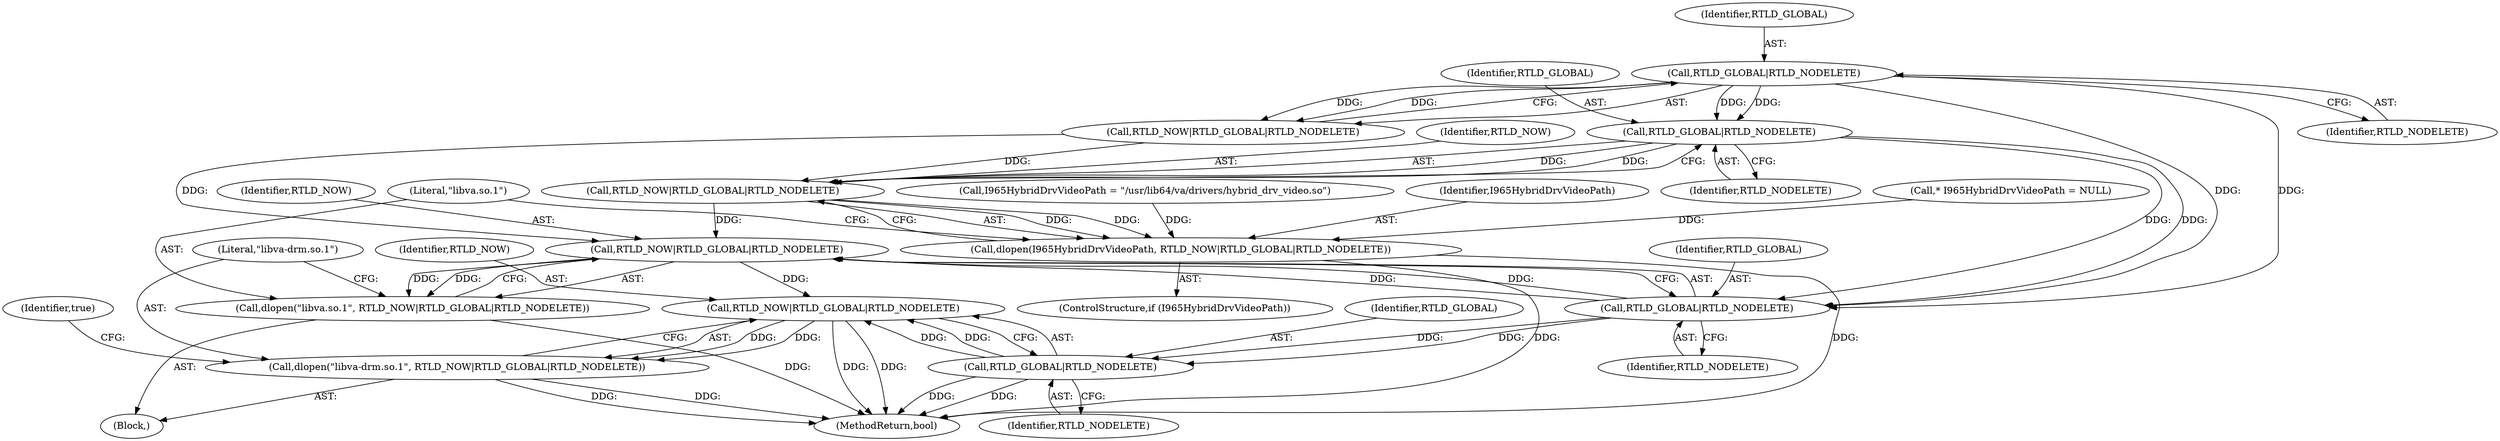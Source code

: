 digraph "1_Chrome_27c68f543e5eba779902447445dfb05ec3f5bf75_9@del" {
"1000162" [label="(Call,RTLD_GLOBAL|RTLD_NODELETE)"];
"1000153" [label="(Call,RTLD_GLOBAL|RTLD_NODELETE)"];
"1000160" [label="(Call,RTLD_NOW|RTLD_GLOBAL|RTLD_NODELETE)"];
"1000158" [label="(Call,dlopen(I965HybridDrvVideoPath, RTLD_NOW|RTLD_GLOBAL|RTLD_NODELETE))"];
"1000167" [label="(Call,RTLD_NOW|RTLD_GLOBAL|RTLD_NODELETE)"];
"1000165" [label="(Call,dlopen(\"libva.so.1\", RTLD_NOW|RTLD_GLOBAL|RTLD_NODELETE))"];
"1000174" [label="(Call,RTLD_NOW|RTLD_GLOBAL|RTLD_NODELETE)"];
"1000172" [label="(Call,dlopen(\"libva-drm.so.1\", RTLD_NOW|RTLD_GLOBAL|RTLD_NODELETE))"];
"1000169" [label="(Call,RTLD_GLOBAL|RTLD_NODELETE)"];
"1000176" [label="(Call,RTLD_GLOBAL|RTLD_NODELETE)"];
"1000173" [label="(Literal,\"libva-drm.so.1\")"];
"1000169" [label="(Call,RTLD_GLOBAL|RTLD_NODELETE)"];
"1000176" [label="(Call,RTLD_GLOBAL|RTLD_NODELETE)"];
"1000163" [label="(Identifier,RTLD_GLOBAL)"];
"1000130" [label="(Call,* I965HybridDrvVideoPath = NULL)"];
"1000170" [label="(Identifier,RTLD_GLOBAL)"];
"1000168" [label="(Identifier,RTLD_NOW)"];
"1000162" [label="(Call,RTLD_GLOBAL|RTLD_NODELETE)"];
"1000172" [label="(Call,dlopen(\"libva-drm.so.1\", RTLD_NOW|RTLD_GLOBAL|RTLD_NODELETE))"];
"1000153" [label="(Call,RTLD_GLOBAL|RTLD_NODELETE)"];
"1000175" [label="(Identifier,RTLD_NOW)"];
"1000181" [label="(MethodReturn,bool)"];
"1000124" [label="(Block,)"];
"1000160" [label="(Call,RTLD_NOW|RTLD_GLOBAL|RTLD_NODELETE)"];
"1000171" [label="(Identifier,RTLD_NODELETE)"];
"1000164" [label="(Identifier,RTLD_NODELETE)"];
"1000151" [label="(Call,RTLD_NOW|RTLD_GLOBAL|RTLD_NODELETE)"];
"1000161" [label="(Identifier,RTLD_NOW)"];
"1000156" [label="(ControlStructure,if (I965HybridDrvVideoPath))"];
"1000166" [label="(Literal,\"libva.so.1\")"];
"1000167" [label="(Call,RTLD_NOW|RTLD_GLOBAL|RTLD_NODELETE)"];
"1000154" [label="(Identifier,RTLD_GLOBAL)"];
"1000180" [label="(Identifier,true)"];
"1000139" [label="(Call,I965HybridDrvVideoPath = \"/usr/lib64/va/drivers/hybrid_drv_video.so\")"];
"1000177" [label="(Identifier,RTLD_GLOBAL)"];
"1000159" [label="(Identifier,I965HybridDrvVideoPath)"];
"1000158" [label="(Call,dlopen(I965HybridDrvVideoPath, RTLD_NOW|RTLD_GLOBAL|RTLD_NODELETE))"];
"1000155" [label="(Identifier,RTLD_NODELETE)"];
"1000165" [label="(Call,dlopen(\"libva.so.1\", RTLD_NOW|RTLD_GLOBAL|RTLD_NODELETE))"];
"1000174" [label="(Call,RTLD_NOW|RTLD_GLOBAL|RTLD_NODELETE)"];
"1000178" [label="(Identifier,RTLD_NODELETE)"];
"1000162" -> "1000160"  [label="AST: "];
"1000162" -> "1000164"  [label="CFG: "];
"1000163" -> "1000162"  [label="AST: "];
"1000164" -> "1000162"  [label="AST: "];
"1000160" -> "1000162"  [label="CFG: "];
"1000162" -> "1000160"  [label="DDG: "];
"1000162" -> "1000160"  [label="DDG: "];
"1000153" -> "1000162"  [label="DDG: "];
"1000153" -> "1000162"  [label="DDG: "];
"1000162" -> "1000169"  [label="DDG: "];
"1000162" -> "1000169"  [label="DDG: "];
"1000153" -> "1000151"  [label="AST: "];
"1000153" -> "1000155"  [label="CFG: "];
"1000154" -> "1000153"  [label="AST: "];
"1000155" -> "1000153"  [label="AST: "];
"1000151" -> "1000153"  [label="CFG: "];
"1000153" -> "1000151"  [label="DDG: "];
"1000153" -> "1000151"  [label="DDG: "];
"1000153" -> "1000169"  [label="DDG: "];
"1000153" -> "1000169"  [label="DDG: "];
"1000160" -> "1000158"  [label="AST: "];
"1000161" -> "1000160"  [label="AST: "];
"1000158" -> "1000160"  [label="CFG: "];
"1000160" -> "1000158"  [label="DDG: "];
"1000160" -> "1000158"  [label="DDG: "];
"1000151" -> "1000160"  [label="DDG: "];
"1000160" -> "1000167"  [label="DDG: "];
"1000158" -> "1000156"  [label="AST: "];
"1000159" -> "1000158"  [label="AST: "];
"1000166" -> "1000158"  [label="CFG: "];
"1000158" -> "1000181"  [label="DDG: "];
"1000158" -> "1000181"  [label="DDG: "];
"1000139" -> "1000158"  [label="DDG: "];
"1000130" -> "1000158"  [label="DDG: "];
"1000167" -> "1000165"  [label="AST: "];
"1000167" -> "1000169"  [label="CFG: "];
"1000168" -> "1000167"  [label="AST: "];
"1000169" -> "1000167"  [label="AST: "];
"1000165" -> "1000167"  [label="CFG: "];
"1000167" -> "1000165"  [label="DDG: "];
"1000167" -> "1000165"  [label="DDG: "];
"1000151" -> "1000167"  [label="DDG: "];
"1000169" -> "1000167"  [label="DDG: "];
"1000169" -> "1000167"  [label="DDG: "];
"1000167" -> "1000174"  [label="DDG: "];
"1000165" -> "1000124"  [label="AST: "];
"1000166" -> "1000165"  [label="AST: "];
"1000173" -> "1000165"  [label="CFG: "];
"1000165" -> "1000181"  [label="DDG: "];
"1000174" -> "1000172"  [label="AST: "];
"1000174" -> "1000176"  [label="CFG: "];
"1000175" -> "1000174"  [label="AST: "];
"1000176" -> "1000174"  [label="AST: "];
"1000172" -> "1000174"  [label="CFG: "];
"1000174" -> "1000181"  [label="DDG: "];
"1000174" -> "1000181"  [label="DDG: "];
"1000174" -> "1000172"  [label="DDG: "];
"1000174" -> "1000172"  [label="DDG: "];
"1000176" -> "1000174"  [label="DDG: "];
"1000176" -> "1000174"  [label="DDG: "];
"1000172" -> "1000124"  [label="AST: "];
"1000173" -> "1000172"  [label="AST: "];
"1000180" -> "1000172"  [label="CFG: "];
"1000172" -> "1000181"  [label="DDG: "];
"1000172" -> "1000181"  [label="DDG: "];
"1000169" -> "1000171"  [label="CFG: "];
"1000170" -> "1000169"  [label="AST: "];
"1000171" -> "1000169"  [label="AST: "];
"1000169" -> "1000176"  [label="DDG: "];
"1000169" -> "1000176"  [label="DDG: "];
"1000176" -> "1000178"  [label="CFG: "];
"1000177" -> "1000176"  [label="AST: "];
"1000178" -> "1000176"  [label="AST: "];
"1000176" -> "1000181"  [label="DDG: "];
"1000176" -> "1000181"  [label="DDG: "];
}
